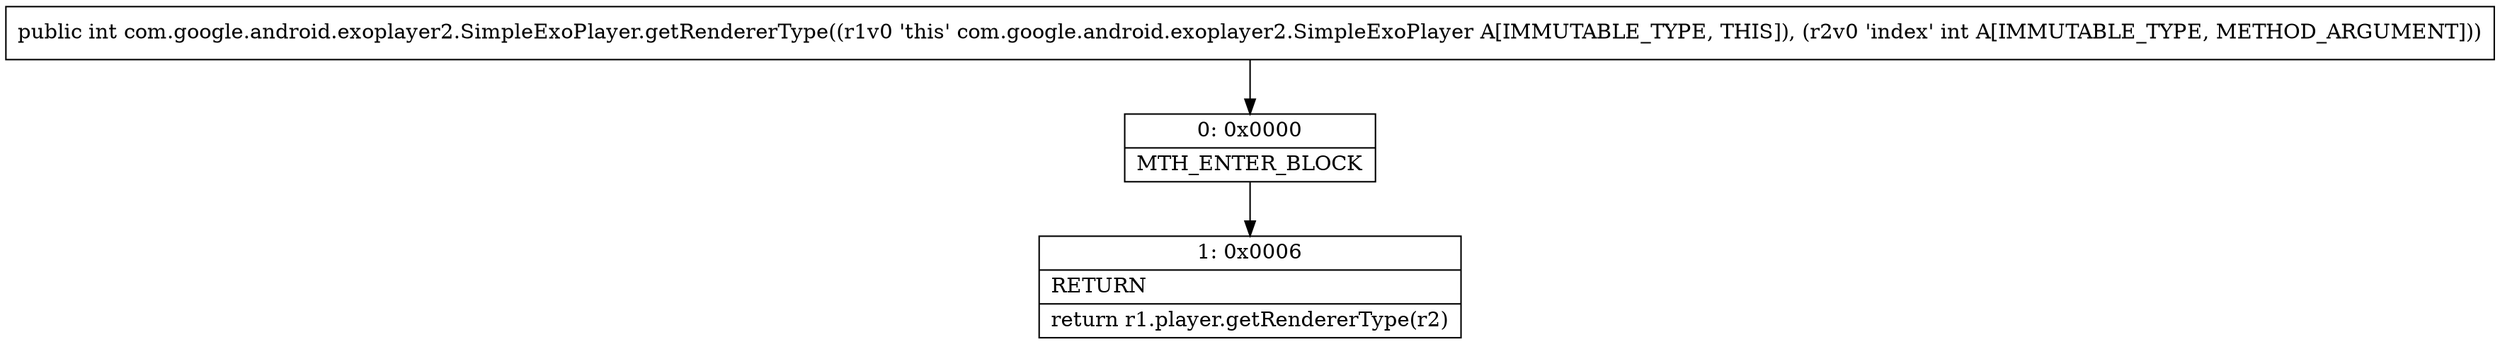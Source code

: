 digraph "CFG forcom.google.android.exoplayer2.SimpleExoPlayer.getRendererType(I)I" {
Node_0 [shape=record,label="{0\:\ 0x0000|MTH_ENTER_BLOCK\l}"];
Node_1 [shape=record,label="{1\:\ 0x0006|RETURN\l|return r1.player.getRendererType(r2)\l}"];
MethodNode[shape=record,label="{public int com.google.android.exoplayer2.SimpleExoPlayer.getRendererType((r1v0 'this' com.google.android.exoplayer2.SimpleExoPlayer A[IMMUTABLE_TYPE, THIS]), (r2v0 'index' int A[IMMUTABLE_TYPE, METHOD_ARGUMENT])) }"];
MethodNode -> Node_0;
Node_0 -> Node_1;
}

